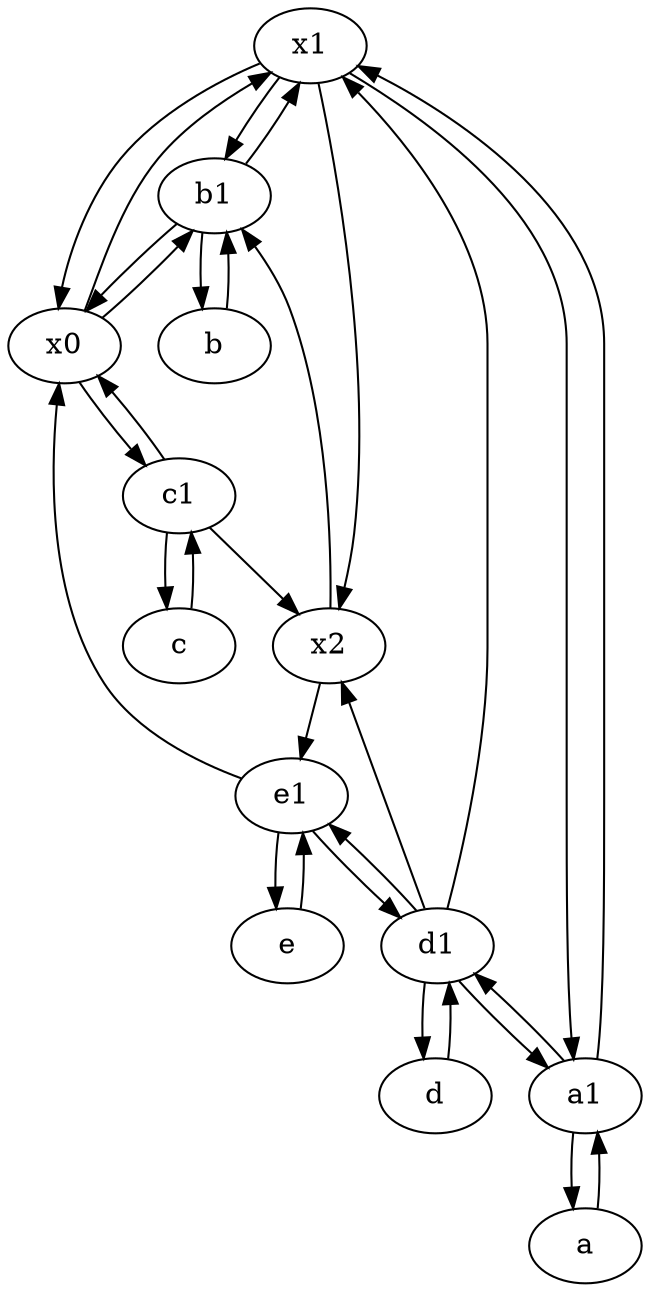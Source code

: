 digraph  {
	x1;
	b1 [pos="45,20!"];
	e [pos="30,50!"];
	d1 [pos="25,30!"];
	a [pos="40,10!"];
	b [pos="50,20!"];
	c1 [pos="30,15!"];
	c [pos="20,10!"];
	x0;
	d [pos="20,30!"];
	e1 [pos="25,45!"];
	x2;
	a1 [pos="40,15!"];
	c1 -> c;
	c -> c1;
	x1 -> b1;
	d1 -> x2;
	x0 -> c1;
	d1 -> x1;
	d1 -> a1;
	a1 -> x1;
	c1 -> x0;
	e1 -> x0;
	b1 -> b;
	x2 -> e1;
	a1 -> a;
	c1 -> x2;
	x1 -> x2;
	b1 -> x0;
	x2 -> b1;
	d1 -> d;
	x1 -> a1;
	d -> d1;
	x0 -> b1;
	b1 -> x1;
	e1 -> e;
	a1 -> d1;
	b -> b1;
	a -> a1;
	d1 -> e1;
	x0 -> x1;
	e -> e1;
	e1 -> d1;
	x1 -> x0;

	}